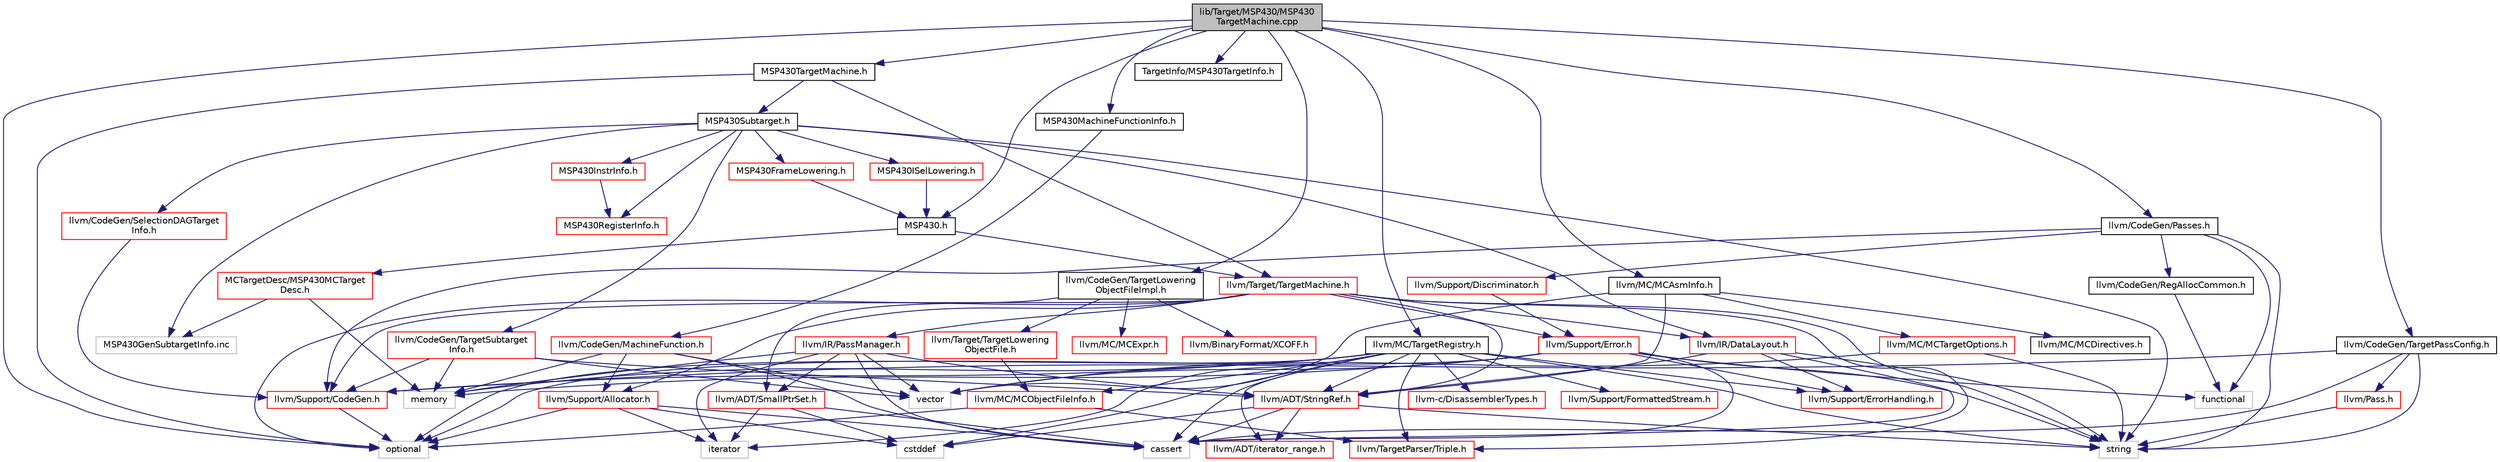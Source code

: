 digraph "lib/Target/MSP430/MSP430TargetMachine.cpp"
{
 // LATEX_PDF_SIZE
  bgcolor="transparent";
  edge [fontname="Helvetica",fontsize="10",labelfontname="Helvetica",labelfontsize="10"];
  node [fontname="Helvetica",fontsize="10",shape=record];
  Node1 [label="lib/Target/MSP430/MSP430\lTargetMachine.cpp",height=0.2,width=0.4,color="black", fillcolor="grey75", style="filled", fontcolor="black",tooltip=" "];
  Node1 -> Node2 [color="midnightblue",fontsize="10",style="solid",fontname="Helvetica"];
  Node2 [label="MSP430TargetMachine.h",height=0.2,width=0.4,color="black",URL="$MSP430TargetMachine_8h.html",tooltip=" "];
  Node2 -> Node3 [color="midnightblue",fontsize="10",style="solid",fontname="Helvetica"];
  Node3 [label="MSP430Subtarget.h",height=0.2,width=0.4,color="black",URL="$MSP430Subtarget_8h.html",tooltip=" "];
  Node3 -> Node4 [color="midnightblue",fontsize="10",style="solid",fontname="Helvetica"];
  Node4 [label="MSP430FrameLowering.h",height=0.2,width=0.4,color="red",URL="$MSP430FrameLowering_8h.html",tooltip=" "];
  Node4 -> Node5 [color="midnightblue",fontsize="10",style="solid",fontname="Helvetica"];
  Node5 [label="MSP430.h",height=0.2,width=0.4,color="black",URL="$MSP430_8h.html",tooltip=" "];
  Node5 -> Node6 [color="midnightblue",fontsize="10",style="solid",fontname="Helvetica"];
  Node6 [label="MCTargetDesc/MSP430MCTarget\lDesc.h",height=0.2,width=0.4,color="red",URL="$MSP430MCTargetDesc_8h.html",tooltip=" "];
  Node6 -> Node12 [color="midnightblue",fontsize="10",style="solid",fontname="Helvetica"];
  Node12 [label="memory",height=0.2,width=0.4,color="grey75",tooltip=" "];
  Node6 -> Node15 [color="midnightblue",fontsize="10",style="solid",fontname="Helvetica"];
  Node15 [label="MSP430GenSubtargetInfo.inc",height=0.2,width=0.4,color="grey75",tooltip=" "];
  Node5 -> Node16 [color="midnightblue",fontsize="10",style="solid",fontname="Helvetica"];
  Node16 [label="llvm/Target/TargetMachine.h",height=0.2,width=0.4,color="red",URL="$Target_2TargetMachine_8h.html",tooltip=" "];
  Node16 -> Node17 [color="midnightblue",fontsize="10",style="solid",fontname="Helvetica"];
  Node17 [label="llvm/ADT/StringRef.h",height=0.2,width=0.4,color="red",URL="$StringRef_8h.html",tooltip=" "];
  Node17 -> Node29 [color="midnightblue",fontsize="10",style="solid",fontname="Helvetica"];
  Node29 [label="llvm/ADT/iterator_range.h",height=0.2,width=0.4,color="red",URL="$iterator__range_8h.html",tooltip=" "];
  Node17 -> Node19 [color="midnightblue",fontsize="10",style="solid",fontname="Helvetica"];
  Node19 [label="cassert",height=0.2,width=0.4,color="grey75",tooltip=" "];
  Node17 -> Node20 [color="midnightblue",fontsize="10",style="solid",fontname="Helvetica"];
  Node20 [label="cstddef",height=0.2,width=0.4,color="grey75",tooltip=" "];
  Node17 -> Node36 [color="midnightblue",fontsize="10",style="solid",fontname="Helvetica"];
  Node36 [label="string",height=0.2,width=0.4,color="grey75",tooltip=" "];
  Node16 -> Node38 [color="midnightblue",fontsize="10",style="solid",fontname="Helvetica"];
  Node38 [label="llvm/IR/DataLayout.h",height=0.2,width=0.4,color="red",URL="$DataLayout_8h.html",tooltip=" "];
  Node38 -> Node17 [color="midnightblue",fontsize="10",style="solid",fontname="Helvetica"];
  Node38 -> Node45 [color="midnightblue",fontsize="10",style="solid",fontname="Helvetica"];
  Node45 [label="llvm/Support/ErrorHandling.h",height=0.2,width=0.4,color="red",URL="$Support_2ErrorHandling_8h.html",tooltip=" "];
  Node38 -> Node19 [color="midnightblue",fontsize="10",style="solid",fontname="Helvetica"];
  Node38 -> Node36 [color="midnightblue",fontsize="10",style="solid",fontname="Helvetica"];
  Node16 -> Node73 [color="midnightblue",fontsize="10",style="solid",fontname="Helvetica"];
  Node73 [label="llvm/IR/PassManager.h",height=0.2,width=0.4,color="red",URL="$PassManager_8h.html",tooltip=" "];
  Node73 -> Node79 [color="midnightblue",fontsize="10",style="solid",fontname="Helvetica"];
  Node79 [label="llvm/ADT/SmallPtrSet.h",height=0.2,width=0.4,color="red",URL="$SmallPtrSet_8h.html",tooltip=" "];
  Node79 -> Node19 [color="midnightblue",fontsize="10",style="solid",fontname="Helvetica"];
  Node79 -> Node20 [color="midnightblue",fontsize="10",style="solid",fontname="Helvetica"];
  Node79 -> Node53 [color="midnightblue",fontsize="10",style="solid",fontname="Helvetica"];
  Node53 [label="iterator",height=0.2,width=0.4,color="grey75",tooltip=" "];
  Node73 -> Node17 [color="midnightblue",fontsize="10",style="solid",fontname="Helvetica"];
  Node73 -> Node19 [color="midnightblue",fontsize="10",style="solid",fontname="Helvetica"];
  Node73 -> Node53 [color="midnightblue",fontsize="10",style="solid",fontname="Helvetica"];
  Node73 -> Node12 [color="midnightblue",fontsize="10",style="solid",fontname="Helvetica"];
  Node73 -> Node60 [color="midnightblue",fontsize="10",style="solid",fontname="Helvetica"];
  Node60 [label="vector",height=0.2,width=0.4,color="grey75",tooltip=" "];
  Node16 -> Node149 [color="midnightblue",fontsize="10",style="solid",fontname="Helvetica"];
  Node149 [label="llvm/Support/Allocator.h",height=0.2,width=0.4,color="red",URL="$Allocator_8h.html",tooltip=" "];
  Node149 -> Node19 [color="midnightblue",fontsize="10",style="solid",fontname="Helvetica"];
  Node149 -> Node20 [color="midnightblue",fontsize="10",style="solid",fontname="Helvetica"];
  Node149 -> Node53 [color="midnightblue",fontsize="10",style="solid",fontname="Helvetica"];
  Node149 -> Node28 [color="midnightblue",fontsize="10",style="solid",fontname="Helvetica"];
  Node28 [label="optional",height=0.2,width=0.4,color="grey75",tooltip=" "];
  Node16 -> Node93 [color="midnightblue",fontsize="10",style="solid",fontname="Helvetica"];
  Node93 [label="llvm/Support/CodeGen.h",height=0.2,width=0.4,color="red",URL="$CodeGen_8h.html",tooltip=" "];
  Node93 -> Node28 [color="midnightblue",fontsize="10",style="solid",fontname="Helvetica"];
  Node16 -> Node139 [color="midnightblue",fontsize="10",style="solid",fontname="Helvetica"];
  Node139 [label="llvm/Support/Error.h",height=0.2,width=0.4,color="red",URL="$Support_2Error_8h.html",tooltip=" "];
  Node139 -> Node45 [color="midnightblue",fontsize="10",style="solid",fontname="Helvetica"];
  Node139 -> Node19 [color="midnightblue",fontsize="10",style="solid",fontname="Helvetica"];
  Node139 -> Node51 [color="midnightblue",fontsize="10",style="solid",fontname="Helvetica"];
  Node51 [label="functional",height=0.2,width=0.4,color="grey75",tooltip=" "];
  Node139 -> Node12 [color="midnightblue",fontsize="10",style="solid",fontname="Helvetica"];
  Node139 -> Node28 [color="midnightblue",fontsize="10",style="solid",fontname="Helvetica"];
  Node139 -> Node36 [color="midnightblue",fontsize="10",style="solid",fontname="Helvetica"];
  Node139 -> Node60 [color="midnightblue",fontsize="10",style="solid",fontname="Helvetica"];
  Node16 -> Node159 [color="midnightblue",fontsize="10",style="solid",fontname="Helvetica"];
  Node159 [label="llvm/TargetParser/Triple.h",height=0.2,width=0.4,color="red",URL="$Triple_8h.html",tooltip=" "];
  Node16 -> Node28 [color="midnightblue",fontsize="10",style="solid",fontname="Helvetica"];
  Node16 -> Node36 [color="midnightblue",fontsize="10",style="solid",fontname="Helvetica"];
  Node3 -> Node202 [color="midnightblue",fontsize="10",style="solid",fontname="Helvetica"];
  Node202 [label="MSP430ISelLowering.h",height=0.2,width=0.4,color="red",URL="$MSP430ISelLowering_8h.html",tooltip=" "];
  Node202 -> Node5 [color="midnightblue",fontsize="10",style="solid",fontname="Helvetica"];
  Node3 -> Node239 [color="midnightblue",fontsize="10",style="solid",fontname="Helvetica"];
  Node239 [label="MSP430InstrInfo.h",height=0.2,width=0.4,color="red",URL="$MSP430InstrInfo_8h.html",tooltip=" "];
  Node239 -> Node240 [color="midnightblue",fontsize="10",style="solid",fontname="Helvetica"];
  Node240 [label="MSP430RegisterInfo.h",height=0.2,width=0.4,color="red",URL="$MSP430RegisterInfo_8h.html",tooltip=" "];
  Node3 -> Node240 [color="midnightblue",fontsize="10",style="solid",fontname="Helvetica"];
  Node3 -> Node278 [color="midnightblue",fontsize="10",style="solid",fontname="Helvetica"];
  Node278 [label="llvm/CodeGen/SelectionDAGTarget\lInfo.h",height=0.2,width=0.4,color="red",URL="$SelectionDAGTargetInfo_8h.html",tooltip=" "];
  Node278 -> Node93 [color="midnightblue",fontsize="10",style="solid",fontname="Helvetica"];
  Node3 -> Node256 [color="midnightblue",fontsize="10",style="solid",fontname="Helvetica"];
  Node256 [label="llvm/CodeGen/TargetSubtarget\lInfo.h",height=0.2,width=0.4,color="red",URL="$TargetSubtargetInfo_8h.html",tooltip=" "];
  Node256 -> Node17 [color="midnightblue",fontsize="10",style="solid",fontname="Helvetica"];
  Node256 -> Node93 [color="midnightblue",fontsize="10",style="solid",fontname="Helvetica"];
  Node256 -> Node12 [color="midnightblue",fontsize="10",style="solid",fontname="Helvetica"];
  Node256 -> Node60 [color="midnightblue",fontsize="10",style="solid",fontname="Helvetica"];
  Node3 -> Node38 [color="midnightblue",fontsize="10",style="solid",fontname="Helvetica"];
  Node3 -> Node36 [color="midnightblue",fontsize="10",style="solid",fontname="Helvetica"];
  Node3 -> Node15 [color="midnightblue",fontsize="10",style="solid",fontname="Helvetica"];
  Node2 -> Node16 [color="midnightblue",fontsize="10",style="solid",fontname="Helvetica"];
  Node2 -> Node28 [color="midnightblue",fontsize="10",style="solid",fontname="Helvetica"];
  Node1 -> Node5 [color="midnightblue",fontsize="10",style="solid",fontname="Helvetica"];
  Node1 -> Node279 [color="midnightblue",fontsize="10",style="solid",fontname="Helvetica"];
  Node279 [label="MSP430MachineFunctionInfo.h",height=0.2,width=0.4,color="black",URL="$MSP430MachineFunctionInfo_8h.html",tooltip=" "];
  Node279 -> Node210 [color="midnightblue",fontsize="10",style="solid",fontname="Helvetica"];
  Node210 [label="llvm/CodeGen/MachineFunction.h",height=0.2,width=0.4,color="red",URL="$MachineFunction_8h.html",tooltip=" "];
  Node210 -> Node149 [color="midnightblue",fontsize="10",style="solid",fontname="Helvetica"];
  Node210 -> Node19 [color="midnightblue",fontsize="10",style="solid",fontname="Helvetica"];
  Node210 -> Node12 [color="midnightblue",fontsize="10",style="solid",fontname="Helvetica"];
  Node210 -> Node60 [color="midnightblue",fontsize="10",style="solid",fontname="Helvetica"];
  Node1 -> Node280 [color="midnightblue",fontsize="10",style="solid",fontname="Helvetica"];
  Node280 [label="TargetInfo/MSP430TargetInfo.h",height=0.2,width=0.4,color="black",URL="$MSP430TargetInfo_8h.html",tooltip=" "];
  Node1 -> Node260 [color="midnightblue",fontsize="10",style="solid",fontname="Helvetica"];
  Node260 [label="llvm/CodeGen/Passes.h",height=0.2,width=0.4,color="black",URL="$CodeGen_2Passes_8h.html",tooltip=" "];
  Node260 -> Node93 [color="midnightblue",fontsize="10",style="solid",fontname="Helvetica"];
  Node260 -> Node231 [color="midnightblue",fontsize="10",style="solid",fontname="Helvetica"];
  Node231 [label="llvm/Support/Discriminator.h",height=0.2,width=0.4,color="red",URL="$Discriminator_8h.html",tooltip=" "];
  Node231 -> Node139 [color="midnightblue",fontsize="10",style="solid",fontname="Helvetica"];
  Node260 -> Node261 [color="midnightblue",fontsize="10",style="solid",fontname="Helvetica"];
  Node261 [label="llvm/CodeGen/RegAllocCommon.h",height=0.2,width=0.4,color="black",URL="$RegAllocCommon_8h.html",tooltip=" "];
  Node261 -> Node51 [color="midnightblue",fontsize="10",style="solid",fontname="Helvetica"];
  Node260 -> Node51 [color="midnightblue",fontsize="10",style="solid",fontname="Helvetica"];
  Node260 -> Node36 [color="midnightblue",fontsize="10",style="solid",fontname="Helvetica"];
  Node1 -> Node281 [color="midnightblue",fontsize="10",style="solid",fontname="Helvetica"];
  Node281 [label="llvm/CodeGen/TargetLowering\lObjectFileImpl.h",height=0.2,width=0.4,color="black",URL="$TargetLoweringObjectFileImpl_8h.html",tooltip=" "];
  Node281 -> Node79 [color="midnightblue",fontsize="10",style="solid",fontname="Helvetica"];
  Node281 -> Node282 [color="midnightblue",fontsize="10",style="solid",fontname="Helvetica"];
  Node282 [label="llvm/BinaryFormat/XCOFF.h",height=0.2,width=0.4,color="red",URL="$XCOFF_8h.html",tooltip=" "];
  Node281 -> Node191 [color="midnightblue",fontsize="10",style="solid",fontname="Helvetica"];
  Node191 [label="llvm/MC/MCExpr.h",height=0.2,width=0.4,color="red",URL="$MCExpr_8h.html",tooltip=" "];
  Node281 -> Node283 [color="midnightblue",fontsize="10",style="solid",fontname="Helvetica"];
  Node283 [label="llvm/Target/TargetLowering\lObjectFile.h",height=0.2,width=0.4,color="red",URL="$TargetLoweringObjectFile_8h.html",tooltip=" "];
  Node283 -> Node284 [color="midnightblue",fontsize="10",style="solid",fontname="Helvetica"];
  Node284 [label="llvm/MC/MCObjectFileInfo.h",height=0.2,width=0.4,color="red",URL="$MCObjectFileInfo_8h.html",tooltip=" "];
  Node284 -> Node159 [color="midnightblue",fontsize="10",style="solid",fontname="Helvetica"];
  Node284 -> Node28 [color="midnightblue",fontsize="10",style="solid",fontname="Helvetica"];
  Node1 -> Node289 [color="midnightblue",fontsize="10",style="solid",fontname="Helvetica"];
  Node289 [label="llvm/CodeGen/TargetPassConfig.h",height=0.2,width=0.4,color="black",URL="$TargetPassConfig_8h.html",tooltip=" "];
  Node289 -> Node269 [color="midnightblue",fontsize="10",style="solid",fontname="Helvetica"];
  Node269 [label="llvm/Pass.h",height=0.2,width=0.4,color="red",URL="$Pass_8h.html",tooltip=" "];
  Node269 -> Node36 [color="midnightblue",fontsize="10",style="solid",fontname="Helvetica"];
  Node289 -> Node93 [color="midnightblue",fontsize="10",style="solid",fontname="Helvetica"];
  Node289 -> Node19 [color="midnightblue",fontsize="10",style="solid",fontname="Helvetica"];
  Node289 -> Node36 [color="midnightblue",fontsize="10",style="solid",fontname="Helvetica"];
  Node1 -> Node290 [color="midnightblue",fontsize="10",style="solid",fontname="Helvetica"];
  Node290 [label="llvm/MC/MCAsmInfo.h",height=0.2,width=0.4,color="black",URL="$MCAsmInfo_8h.html",tooltip=" "];
  Node290 -> Node17 [color="midnightblue",fontsize="10",style="solid",fontname="Helvetica"];
  Node290 -> Node291 [color="midnightblue",fontsize="10",style="solid",fontname="Helvetica"];
  Node291 [label="llvm/MC/MCDirectives.h",height=0.2,width=0.4,color="black",URL="$MCDirectives_8h.html",tooltip=" "];
  Node290 -> Node157 [color="midnightblue",fontsize="10",style="solid",fontname="Helvetica"];
  Node157 [label="llvm/MC/MCTargetOptions.h",height=0.2,width=0.4,color="red",URL="$MCTargetOptions_8h.html",tooltip=" "];
  Node157 -> Node36 [color="midnightblue",fontsize="10",style="solid",fontname="Helvetica"];
  Node157 -> Node60 [color="midnightblue",fontsize="10",style="solid",fontname="Helvetica"];
  Node290 -> Node60 [color="midnightblue",fontsize="10",style="solid",fontname="Helvetica"];
  Node1 -> Node292 [color="midnightblue",fontsize="10",style="solid",fontname="Helvetica"];
  Node292 [label="llvm/MC/TargetRegistry.h",height=0.2,width=0.4,color="black",URL="$TargetRegistry_8h.html",tooltip=" "];
  Node292 -> Node293 [color="midnightblue",fontsize="10",style="solid",fontname="Helvetica"];
  Node293 [label="llvm-c/DisassemblerTypes.h",height=0.2,width=0.4,color="red",URL="$DisassemblerTypes_8h.html",tooltip=" "];
  Node292 -> Node17 [color="midnightblue",fontsize="10",style="solid",fontname="Helvetica"];
  Node292 -> Node29 [color="midnightblue",fontsize="10",style="solid",fontname="Helvetica"];
  Node292 -> Node284 [color="midnightblue",fontsize="10",style="solid",fontname="Helvetica"];
  Node292 -> Node93 [color="midnightblue",fontsize="10",style="solid",fontname="Helvetica"];
  Node292 -> Node45 [color="midnightblue",fontsize="10",style="solid",fontname="Helvetica"];
  Node292 -> Node294 [color="midnightblue",fontsize="10",style="solid",fontname="Helvetica"];
  Node294 [label="llvm/Support/FormattedStream.h",height=0.2,width=0.4,color="red",URL="$FormattedStream_8h.html",tooltip=" "];
  Node292 -> Node159 [color="midnightblue",fontsize="10",style="solid",fontname="Helvetica"];
  Node292 -> Node19 [color="midnightblue",fontsize="10",style="solid",fontname="Helvetica"];
  Node292 -> Node20 [color="midnightblue",fontsize="10",style="solid",fontname="Helvetica"];
  Node292 -> Node53 [color="midnightblue",fontsize="10",style="solid",fontname="Helvetica"];
  Node292 -> Node12 [color="midnightblue",fontsize="10",style="solid",fontname="Helvetica"];
  Node292 -> Node28 [color="midnightblue",fontsize="10",style="solid",fontname="Helvetica"];
  Node292 -> Node36 [color="midnightblue",fontsize="10",style="solid",fontname="Helvetica"];
  Node1 -> Node28 [color="midnightblue",fontsize="10",style="solid",fontname="Helvetica"];
}
